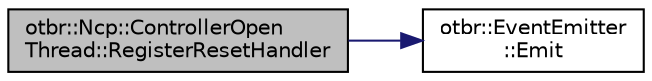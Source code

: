 digraph "otbr::Ncp::ControllerOpenThread::RegisterResetHandler"
{
  edge [fontname="Helvetica",fontsize="10",labelfontname="Helvetica",labelfontsize="10"];
  node [fontname="Helvetica",fontsize="10",shape=record];
  rankdir="LR";
  Node50 [label="otbr::Ncp::ControllerOpen\lThread::RegisterResetHandler",height=0.2,width=0.4,color="black", fillcolor="grey75", style="filled", fontcolor="black"];
  Node50 -> Node51 [color="midnightblue",fontsize="10",style="solid",fontname="Helvetica"];
  Node51 [label="otbr::EventEmitter\l::Emit",height=0.2,width=0.4,color="black", fillcolor="white", style="filled",URL="$dd/dcb/classotbr_1_1EventEmitter.html#ac16b1dd365337036053e4b7403199fff",tooltip="This method emits an event. "];
}
